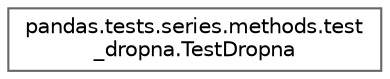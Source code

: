 digraph "Graphical Class Hierarchy"
{
 // LATEX_PDF_SIZE
  bgcolor="transparent";
  edge [fontname=Helvetica,fontsize=10,labelfontname=Helvetica,labelfontsize=10];
  node [fontname=Helvetica,fontsize=10,shape=box,height=0.2,width=0.4];
  rankdir="LR";
  Node0 [id="Node000000",label="pandas.tests.series.methods.test\l_dropna.TestDropna",height=0.2,width=0.4,color="grey40", fillcolor="white", style="filled",URL="$da/d06/classpandas_1_1tests_1_1series_1_1methods_1_1test__dropna_1_1TestDropna.html",tooltip=" "];
}
